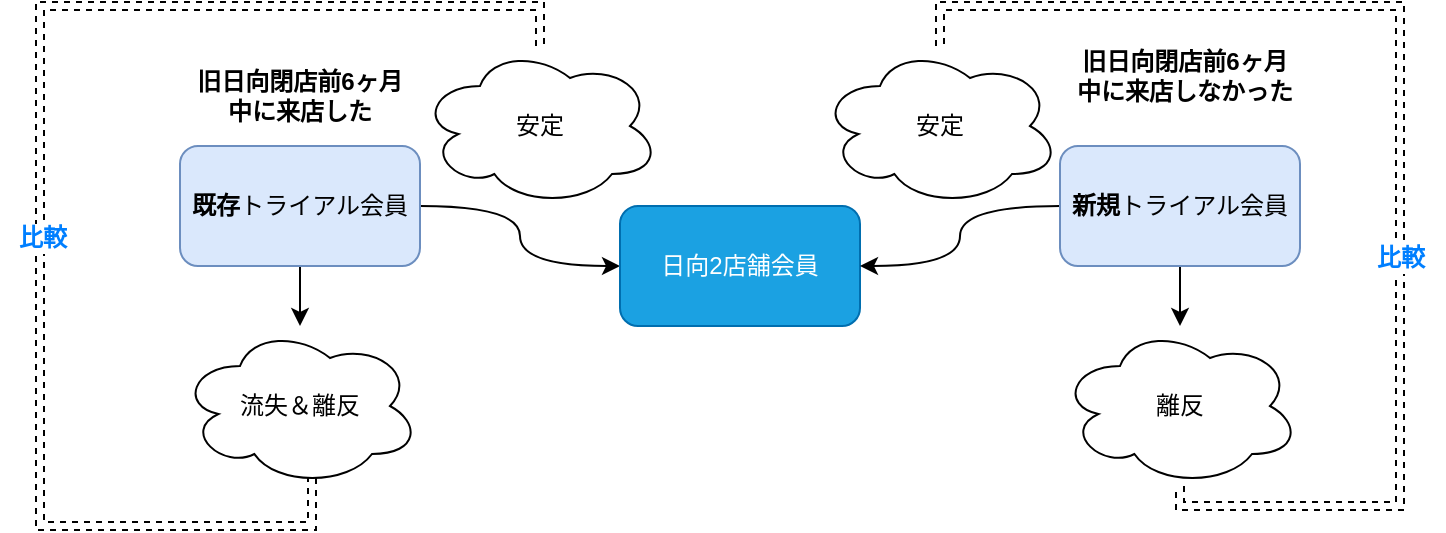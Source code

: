 <mxfile version="13.6.9" type="github"><diagram id="jiScbWYllQZevQ-Ml413" name="Page-1"><mxGraphModel dx="1146" dy="526" grid="0" gridSize="10" guides="1" tooltips="1" connect="1" arrows="1" fold="1" page="1" pageScale="1" pageWidth="827" pageHeight="1169" background="#FFFFFF" math="0" shadow="0"><root><mxCell id="0"/><mxCell id="1" parent="0"/><mxCell id="fvUqn2fG3VvdqL5xDgRX-252" value="" style="edgeStyle=orthogonalEdgeStyle;orthogonalLoop=1;jettySize=auto;html=1;curved=1;" edge="1" parent="1" source="fvUqn2fG3VvdqL5xDgRX-250" target="fvUqn2fG3VvdqL5xDgRX-251"><mxGeometry relative="1" as="geometry"/></mxCell><mxCell id="fvUqn2fG3VvdqL5xDgRX-255" value="" style="edgeStyle=orthogonalEdgeStyle;orthogonalLoop=1;jettySize=auto;html=1;curved=1;" edge="1" parent="1" source="fvUqn2fG3VvdqL5xDgRX-250" target="fvUqn2fG3VvdqL5xDgRX-254"><mxGeometry relative="1" as="geometry"/></mxCell><mxCell id="fvUqn2fG3VvdqL5xDgRX-250" value="&lt;b style=&quot;font-size: 12px;&quot;&gt;既存&lt;/b&gt;トライアル会員" style="whiteSpace=wrap;html=1;fillColor=#dae8fc;strokeColor=#6c8ebf;rounded=1;fontSize=12;" vertex="1" parent="1"><mxGeometry x="150" y="230" width="120" height="60" as="geometry"/></mxCell><mxCell id="fvUqn2fG3VvdqL5xDgRX-251" value="日向2店舗会員" style="whiteSpace=wrap;html=1;rounded=1;fillColor=#1ba1e2;strokeColor=#006EAF;fontColor=#ffffff;" vertex="1" parent="1"><mxGeometry x="370" y="260" width="120" height="60" as="geometry"/></mxCell><mxCell id="fvUqn2fG3VvdqL5xDgRX-254" value="流失＆離反" style="ellipse;shape=cloud;whiteSpace=wrap;html=1;rounded=1;" vertex="1" parent="1"><mxGeometry x="150" y="320" width="120" height="80" as="geometry"/></mxCell><mxCell id="fvUqn2fG3VvdqL5xDgRX-257" style="edgeStyle=orthogonalEdgeStyle;orthogonalLoop=1;jettySize=auto;html=1;entryX=1;entryY=0.5;entryDx=0;entryDy=0;curved=1;" edge="1" parent="1" source="fvUqn2fG3VvdqL5xDgRX-256" target="fvUqn2fG3VvdqL5xDgRX-251"><mxGeometry relative="1" as="geometry"/></mxCell><mxCell id="fvUqn2fG3VvdqL5xDgRX-260" value="" style="edgeStyle=orthogonalEdgeStyle;orthogonalLoop=1;jettySize=auto;html=1;curved=1;" edge="1" parent="1" source="fvUqn2fG3VvdqL5xDgRX-256" target="fvUqn2fG3VvdqL5xDgRX-259"><mxGeometry relative="1" as="geometry"/></mxCell><mxCell id="fvUqn2fG3VvdqL5xDgRX-256" value="&lt;b&gt;新規&lt;/b&gt;トライアル会員" style="whiteSpace=wrap;html=1;fillColor=#dae8fc;strokeColor=#6c8ebf;rounded=1;" vertex="1" parent="1"><mxGeometry x="590" y="230" width="120" height="60" as="geometry"/></mxCell><mxCell id="fvUqn2fG3VvdqL5xDgRX-259" value="離反" style="ellipse;shape=cloud;whiteSpace=wrap;html=1;rounded=1;" vertex="1" parent="1"><mxGeometry x="590" y="320" width="120" height="80" as="geometry"/></mxCell><mxCell id="fvUqn2fG3VvdqL5xDgRX-261" value="&lt;b&gt;旧日向閉店前6ヶ月中に来店した&lt;/b&gt;" style="text;html=1;strokeColor=none;fillColor=none;align=center;verticalAlign=middle;whiteSpace=wrap;rounded=1;fontFamily=Helvetica;" vertex="1" parent="1"><mxGeometry x="155" y="190" width="110" height="30" as="geometry"/></mxCell><mxCell id="fvUqn2fG3VvdqL5xDgRX-262" value="&lt;b&gt;旧日向閉店前6ヶ月中に来店しなかった&lt;/b&gt;" style="text;html=1;strokeColor=none;fillColor=none;align=center;verticalAlign=middle;whiteSpace=wrap;rounded=1;" vertex="1" parent="1"><mxGeometry x="595" y="180" width="115" height="30" as="geometry"/></mxCell><mxCell id="fvUqn2fG3VvdqL5xDgRX-266" style="edgeStyle=orthogonalEdgeStyle;curved=1;rounded=0;orthogonalLoop=1;jettySize=auto;html=1;entryX=0.55;entryY=0.95;entryDx=0;entryDy=0;entryPerimeter=0;shape=link;dashed=1;" edge="1" parent="1" source="fvUqn2fG3VvdqL5xDgRX-263" target="fvUqn2fG3VvdqL5xDgRX-254"><mxGeometry relative="1" as="geometry"><Array as="points"><mxPoint x="330" y="160"/><mxPoint x="80" y="160"/><mxPoint x="80" y="420"/><mxPoint x="216" y="420"/></Array></mxGeometry></mxCell><mxCell id="fvUqn2fG3VvdqL5xDgRX-263" value="安定" style="ellipse;shape=cloud;whiteSpace=wrap;html=1;rounded=1;" vertex="1" parent="1"><mxGeometry x="270" y="180" width="120" height="80" as="geometry"/></mxCell><mxCell id="fvUqn2fG3VvdqL5xDgRX-267" style="edgeStyle=orthogonalEdgeStyle;curved=1;rounded=0;orthogonalLoop=1;jettySize=auto;html=1;shape=link;dashed=1;" edge="1" parent="1" source="fvUqn2fG3VvdqL5xDgRX-265" target="fvUqn2fG3VvdqL5xDgRX-259"><mxGeometry relative="1" as="geometry"><Array as="points"><mxPoint x="530" y="160"/><mxPoint x="760" y="160"/><mxPoint x="760" y="410"/><mxPoint x="650" y="410"/></Array></mxGeometry></mxCell><mxCell id="fvUqn2fG3VvdqL5xDgRX-265" value="安定" style="ellipse;shape=cloud;whiteSpace=wrap;html=1;rounded=1;" vertex="1" parent="1"><mxGeometry x="470" y="180" width="120" height="80" as="geometry"/></mxCell><mxCell id="fvUqn2fG3VvdqL5xDgRX-271" value="&lt;b&gt;比較&lt;/b&gt;" style="text;html=1;strokeColor=none;fillColor=none;align=center;verticalAlign=middle;whiteSpace=wrap;rounded=0;fontFamily=Helvetica;fontColor=#007FFF;labelBackgroundColor=#FFFFFF;labelBorderColor=none;" vertex="1" parent="1"><mxGeometry x="60" y="261" width="43" height="29" as="geometry"/></mxCell><mxCell id="fvUqn2fG3VvdqL5xDgRX-273" value="&lt;b&gt;比較&lt;/b&gt;" style="text;html=1;strokeColor=none;fillColor=none;align=center;verticalAlign=middle;whiteSpace=wrap;rounded=0;fontFamily=Helvetica;fontColor=#007FFF;labelBackgroundColor=#FFFFFF;labelBorderColor=none;" vertex="1" parent="1"><mxGeometry x="739" y="271" width="43" height="29" as="geometry"/></mxCell></root></mxGraphModel></diagram></mxfile>